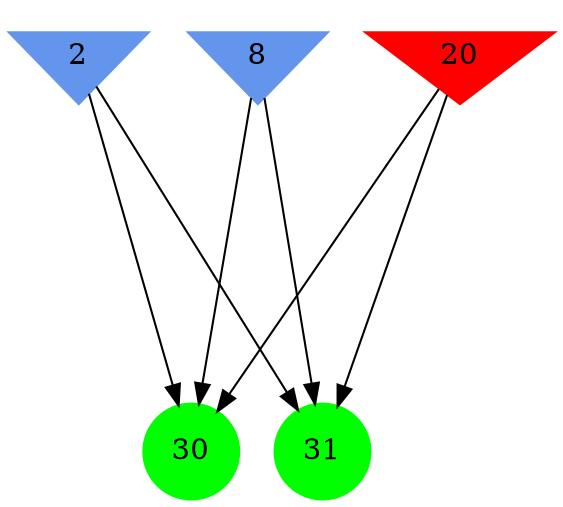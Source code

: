 digraph brain {
	ranksep=2.0;
	2 [shape=invtriangle,style=filled,color=cornflowerblue];
	8 [shape=invtriangle,style=filled,color=cornflowerblue];
	20 [shape=invtriangle,style=filled,color=red];
	30 [shape=circle,style=filled,color=green];
	31 [shape=circle,style=filled,color=green];
	20	->	30;
	20	->	31;
	2	->	30;
	2	->	31;
	8	->	30;
	8	->	31;
	{ rank=same; 2; 8; 20; }
	{ rank=same; }
	{ rank=same; 30; 31; }
}
